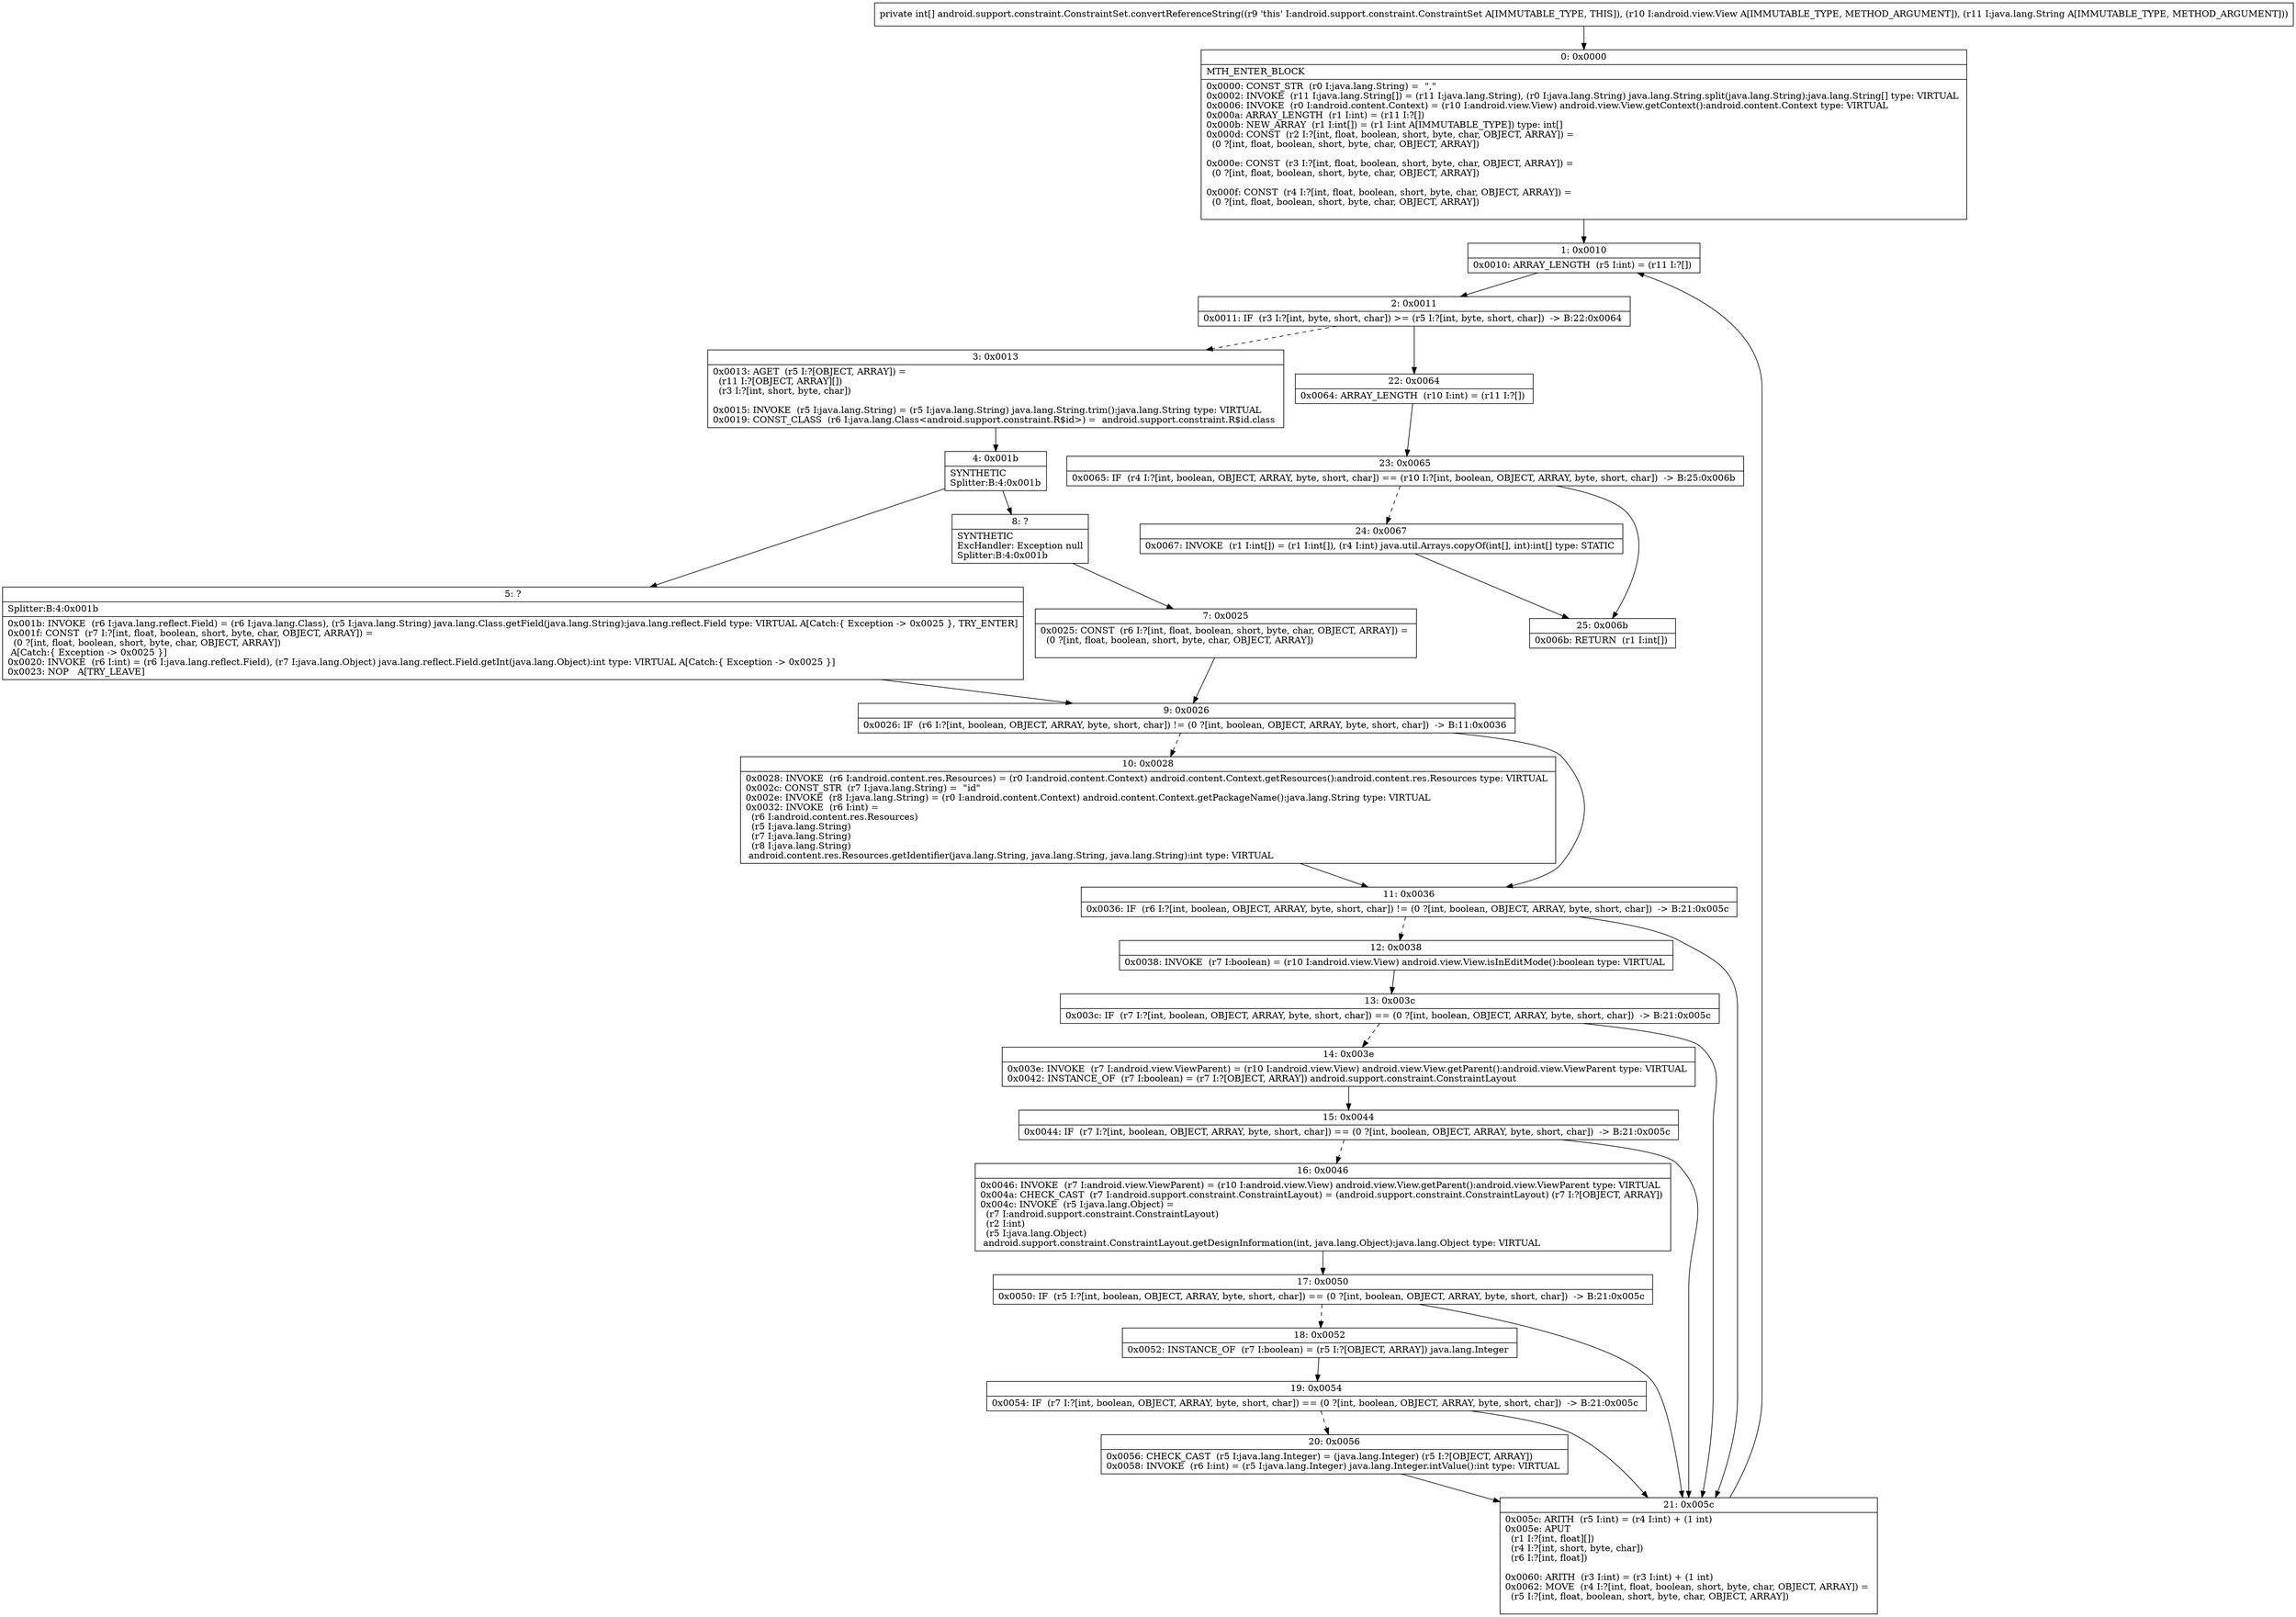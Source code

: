 digraph "CFG forandroid.support.constraint.ConstraintSet.convertReferenceString(Landroid\/view\/View;Ljava\/lang\/String;)[I" {
Node_0 [shape=record,label="{0\:\ 0x0000|MTH_ENTER_BLOCK\l|0x0000: CONST_STR  (r0 I:java.lang.String) =  \",\" \l0x0002: INVOKE  (r11 I:java.lang.String[]) = (r11 I:java.lang.String), (r0 I:java.lang.String) java.lang.String.split(java.lang.String):java.lang.String[] type: VIRTUAL \l0x0006: INVOKE  (r0 I:android.content.Context) = (r10 I:android.view.View) android.view.View.getContext():android.content.Context type: VIRTUAL \l0x000a: ARRAY_LENGTH  (r1 I:int) = (r11 I:?[]) \l0x000b: NEW_ARRAY  (r1 I:int[]) = (r1 I:int A[IMMUTABLE_TYPE]) type: int[] \l0x000d: CONST  (r2 I:?[int, float, boolean, short, byte, char, OBJECT, ARRAY]) = \l  (0 ?[int, float, boolean, short, byte, char, OBJECT, ARRAY])\l \l0x000e: CONST  (r3 I:?[int, float, boolean, short, byte, char, OBJECT, ARRAY]) = \l  (0 ?[int, float, boolean, short, byte, char, OBJECT, ARRAY])\l \l0x000f: CONST  (r4 I:?[int, float, boolean, short, byte, char, OBJECT, ARRAY]) = \l  (0 ?[int, float, boolean, short, byte, char, OBJECT, ARRAY])\l \l}"];
Node_1 [shape=record,label="{1\:\ 0x0010|0x0010: ARRAY_LENGTH  (r5 I:int) = (r11 I:?[]) \l}"];
Node_2 [shape=record,label="{2\:\ 0x0011|0x0011: IF  (r3 I:?[int, byte, short, char]) \>= (r5 I:?[int, byte, short, char])  \-\> B:22:0x0064 \l}"];
Node_3 [shape=record,label="{3\:\ 0x0013|0x0013: AGET  (r5 I:?[OBJECT, ARRAY]) = \l  (r11 I:?[OBJECT, ARRAY][])\l  (r3 I:?[int, short, byte, char])\l \l0x0015: INVOKE  (r5 I:java.lang.String) = (r5 I:java.lang.String) java.lang.String.trim():java.lang.String type: VIRTUAL \l0x0019: CONST_CLASS  (r6 I:java.lang.Class\<android.support.constraint.R$id\>) =  android.support.constraint.R$id.class \l}"];
Node_4 [shape=record,label="{4\:\ 0x001b|SYNTHETIC\lSplitter:B:4:0x001b\l}"];
Node_5 [shape=record,label="{5\:\ ?|Splitter:B:4:0x001b\l|0x001b: INVOKE  (r6 I:java.lang.reflect.Field) = (r6 I:java.lang.Class), (r5 I:java.lang.String) java.lang.Class.getField(java.lang.String):java.lang.reflect.Field type: VIRTUAL A[Catch:\{ Exception \-\> 0x0025 \}, TRY_ENTER]\l0x001f: CONST  (r7 I:?[int, float, boolean, short, byte, char, OBJECT, ARRAY]) = \l  (0 ?[int, float, boolean, short, byte, char, OBJECT, ARRAY])\l A[Catch:\{ Exception \-\> 0x0025 \}]\l0x0020: INVOKE  (r6 I:int) = (r6 I:java.lang.reflect.Field), (r7 I:java.lang.Object) java.lang.reflect.Field.getInt(java.lang.Object):int type: VIRTUAL A[Catch:\{ Exception \-\> 0x0025 \}]\l0x0023: NOP   A[TRY_LEAVE]\l}"];
Node_7 [shape=record,label="{7\:\ 0x0025|0x0025: CONST  (r6 I:?[int, float, boolean, short, byte, char, OBJECT, ARRAY]) = \l  (0 ?[int, float, boolean, short, byte, char, OBJECT, ARRAY])\l \l}"];
Node_8 [shape=record,label="{8\:\ ?|SYNTHETIC\lExcHandler: Exception null\lSplitter:B:4:0x001b\l}"];
Node_9 [shape=record,label="{9\:\ 0x0026|0x0026: IF  (r6 I:?[int, boolean, OBJECT, ARRAY, byte, short, char]) != (0 ?[int, boolean, OBJECT, ARRAY, byte, short, char])  \-\> B:11:0x0036 \l}"];
Node_10 [shape=record,label="{10\:\ 0x0028|0x0028: INVOKE  (r6 I:android.content.res.Resources) = (r0 I:android.content.Context) android.content.Context.getResources():android.content.res.Resources type: VIRTUAL \l0x002c: CONST_STR  (r7 I:java.lang.String) =  \"id\" \l0x002e: INVOKE  (r8 I:java.lang.String) = (r0 I:android.content.Context) android.content.Context.getPackageName():java.lang.String type: VIRTUAL \l0x0032: INVOKE  (r6 I:int) = \l  (r6 I:android.content.res.Resources)\l  (r5 I:java.lang.String)\l  (r7 I:java.lang.String)\l  (r8 I:java.lang.String)\l android.content.res.Resources.getIdentifier(java.lang.String, java.lang.String, java.lang.String):int type: VIRTUAL \l}"];
Node_11 [shape=record,label="{11\:\ 0x0036|0x0036: IF  (r6 I:?[int, boolean, OBJECT, ARRAY, byte, short, char]) != (0 ?[int, boolean, OBJECT, ARRAY, byte, short, char])  \-\> B:21:0x005c \l}"];
Node_12 [shape=record,label="{12\:\ 0x0038|0x0038: INVOKE  (r7 I:boolean) = (r10 I:android.view.View) android.view.View.isInEditMode():boolean type: VIRTUAL \l}"];
Node_13 [shape=record,label="{13\:\ 0x003c|0x003c: IF  (r7 I:?[int, boolean, OBJECT, ARRAY, byte, short, char]) == (0 ?[int, boolean, OBJECT, ARRAY, byte, short, char])  \-\> B:21:0x005c \l}"];
Node_14 [shape=record,label="{14\:\ 0x003e|0x003e: INVOKE  (r7 I:android.view.ViewParent) = (r10 I:android.view.View) android.view.View.getParent():android.view.ViewParent type: VIRTUAL \l0x0042: INSTANCE_OF  (r7 I:boolean) = (r7 I:?[OBJECT, ARRAY]) android.support.constraint.ConstraintLayout \l}"];
Node_15 [shape=record,label="{15\:\ 0x0044|0x0044: IF  (r7 I:?[int, boolean, OBJECT, ARRAY, byte, short, char]) == (0 ?[int, boolean, OBJECT, ARRAY, byte, short, char])  \-\> B:21:0x005c \l}"];
Node_16 [shape=record,label="{16\:\ 0x0046|0x0046: INVOKE  (r7 I:android.view.ViewParent) = (r10 I:android.view.View) android.view.View.getParent():android.view.ViewParent type: VIRTUAL \l0x004a: CHECK_CAST  (r7 I:android.support.constraint.ConstraintLayout) = (android.support.constraint.ConstraintLayout) (r7 I:?[OBJECT, ARRAY]) \l0x004c: INVOKE  (r5 I:java.lang.Object) = \l  (r7 I:android.support.constraint.ConstraintLayout)\l  (r2 I:int)\l  (r5 I:java.lang.Object)\l android.support.constraint.ConstraintLayout.getDesignInformation(int, java.lang.Object):java.lang.Object type: VIRTUAL \l}"];
Node_17 [shape=record,label="{17\:\ 0x0050|0x0050: IF  (r5 I:?[int, boolean, OBJECT, ARRAY, byte, short, char]) == (0 ?[int, boolean, OBJECT, ARRAY, byte, short, char])  \-\> B:21:0x005c \l}"];
Node_18 [shape=record,label="{18\:\ 0x0052|0x0052: INSTANCE_OF  (r7 I:boolean) = (r5 I:?[OBJECT, ARRAY]) java.lang.Integer \l}"];
Node_19 [shape=record,label="{19\:\ 0x0054|0x0054: IF  (r7 I:?[int, boolean, OBJECT, ARRAY, byte, short, char]) == (0 ?[int, boolean, OBJECT, ARRAY, byte, short, char])  \-\> B:21:0x005c \l}"];
Node_20 [shape=record,label="{20\:\ 0x0056|0x0056: CHECK_CAST  (r5 I:java.lang.Integer) = (java.lang.Integer) (r5 I:?[OBJECT, ARRAY]) \l0x0058: INVOKE  (r6 I:int) = (r5 I:java.lang.Integer) java.lang.Integer.intValue():int type: VIRTUAL \l}"];
Node_21 [shape=record,label="{21\:\ 0x005c|0x005c: ARITH  (r5 I:int) = (r4 I:int) + (1 int) \l0x005e: APUT  \l  (r1 I:?[int, float][])\l  (r4 I:?[int, short, byte, char])\l  (r6 I:?[int, float])\l \l0x0060: ARITH  (r3 I:int) = (r3 I:int) + (1 int) \l0x0062: MOVE  (r4 I:?[int, float, boolean, short, byte, char, OBJECT, ARRAY]) = \l  (r5 I:?[int, float, boolean, short, byte, char, OBJECT, ARRAY])\l \l}"];
Node_22 [shape=record,label="{22\:\ 0x0064|0x0064: ARRAY_LENGTH  (r10 I:int) = (r11 I:?[]) \l}"];
Node_23 [shape=record,label="{23\:\ 0x0065|0x0065: IF  (r4 I:?[int, boolean, OBJECT, ARRAY, byte, short, char]) == (r10 I:?[int, boolean, OBJECT, ARRAY, byte, short, char])  \-\> B:25:0x006b \l}"];
Node_24 [shape=record,label="{24\:\ 0x0067|0x0067: INVOKE  (r1 I:int[]) = (r1 I:int[]), (r4 I:int) java.util.Arrays.copyOf(int[], int):int[] type: STATIC \l}"];
Node_25 [shape=record,label="{25\:\ 0x006b|0x006b: RETURN  (r1 I:int[]) \l}"];
MethodNode[shape=record,label="{private int[] android.support.constraint.ConstraintSet.convertReferenceString((r9 'this' I:android.support.constraint.ConstraintSet A[IMMUTABLE_TYPE, THIS]), (r10 I:android.view.View A[IMMUTABLE_TYPE, METHOD_ARGUMENT]), (r11 I:java.lang.String A[IMMUTABLE_TYPE, METHOD_ARGUMENT])) }"];
MethodNode -> Node_0;
Node_0 -> Node_1;
Node_1 -> Node_2;
Node_2 -> Node_3[style=dashed];
Node_2 -> Node_22;
Node_3 -> Node_4;
Node_4 -> Node_5;
Node_4 -> Node_8;
Node_5 -> Node_9;
Node_7 -> Node_9;
Node_8 -> Node_7;
Node_9 -> Node_10[style=dashed];
Node_9 -> Node_11;
Node_10 -> Node_11;
Node_11 -> Node_12[style=dashed];
Node_11 -> Node_21;
Node_12 -> Node_13;
Node_13 -> Node_14[style=dashed];
Node_13 -> Node_21;
Node_14 -> Node_15;
Node_15 -> Node_16[style=dashed];
Node_15 -> Node_21;
Node_16 -> Node_17;
Node_17 -> Node_18[style=dashed];
Node_17 -> Node_21;
Node_18 -> Node_19;
Node_19 -> Node_20[style=dashed];
Node_19 -> Node_21;
Node_20 -> Node_21;
Node_21 -> Node_1;
Node_22 -> Node_23;
Node_23 -> Node_24[style=dashed];
Node_23 -> Node_25;
Node_24 -> Node_25;
}

